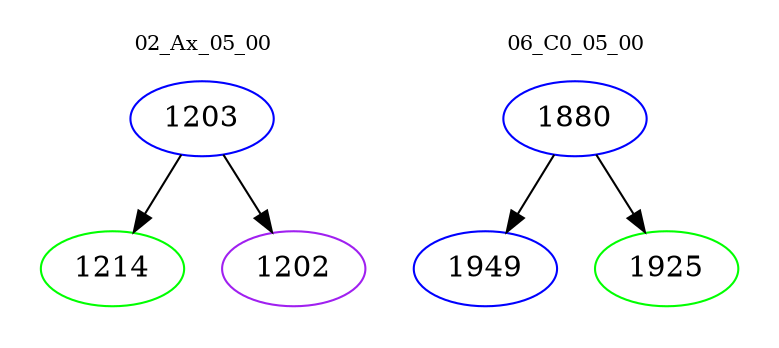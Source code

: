 digraph{
subgraph cluster_0 {
color = white
label = "02_Ax_05_00";
fontsize=10;
T0_1203 [label="1203", color="blue"]
T0_1203 -> T0_1214 [color="black"]
T0_1214 [label="1214", color="green"]
T0_1203 -> T0_1202 [color="black"]
T0_1202 [label="1202", color="purple"]
}
subgraph cluster_1 {
color = white
label = "06_C0_05_00";
fontsize=10;
T1_1880 [label="1880", color="blue"]
T1_1880 -> T1_1949 [color="black"]
T1_1949 [label="1949", color="blue"]
T1_1880 -> T1_1925 [color="black"]
T1_1925 [label="1925", color="green"]
}
}
